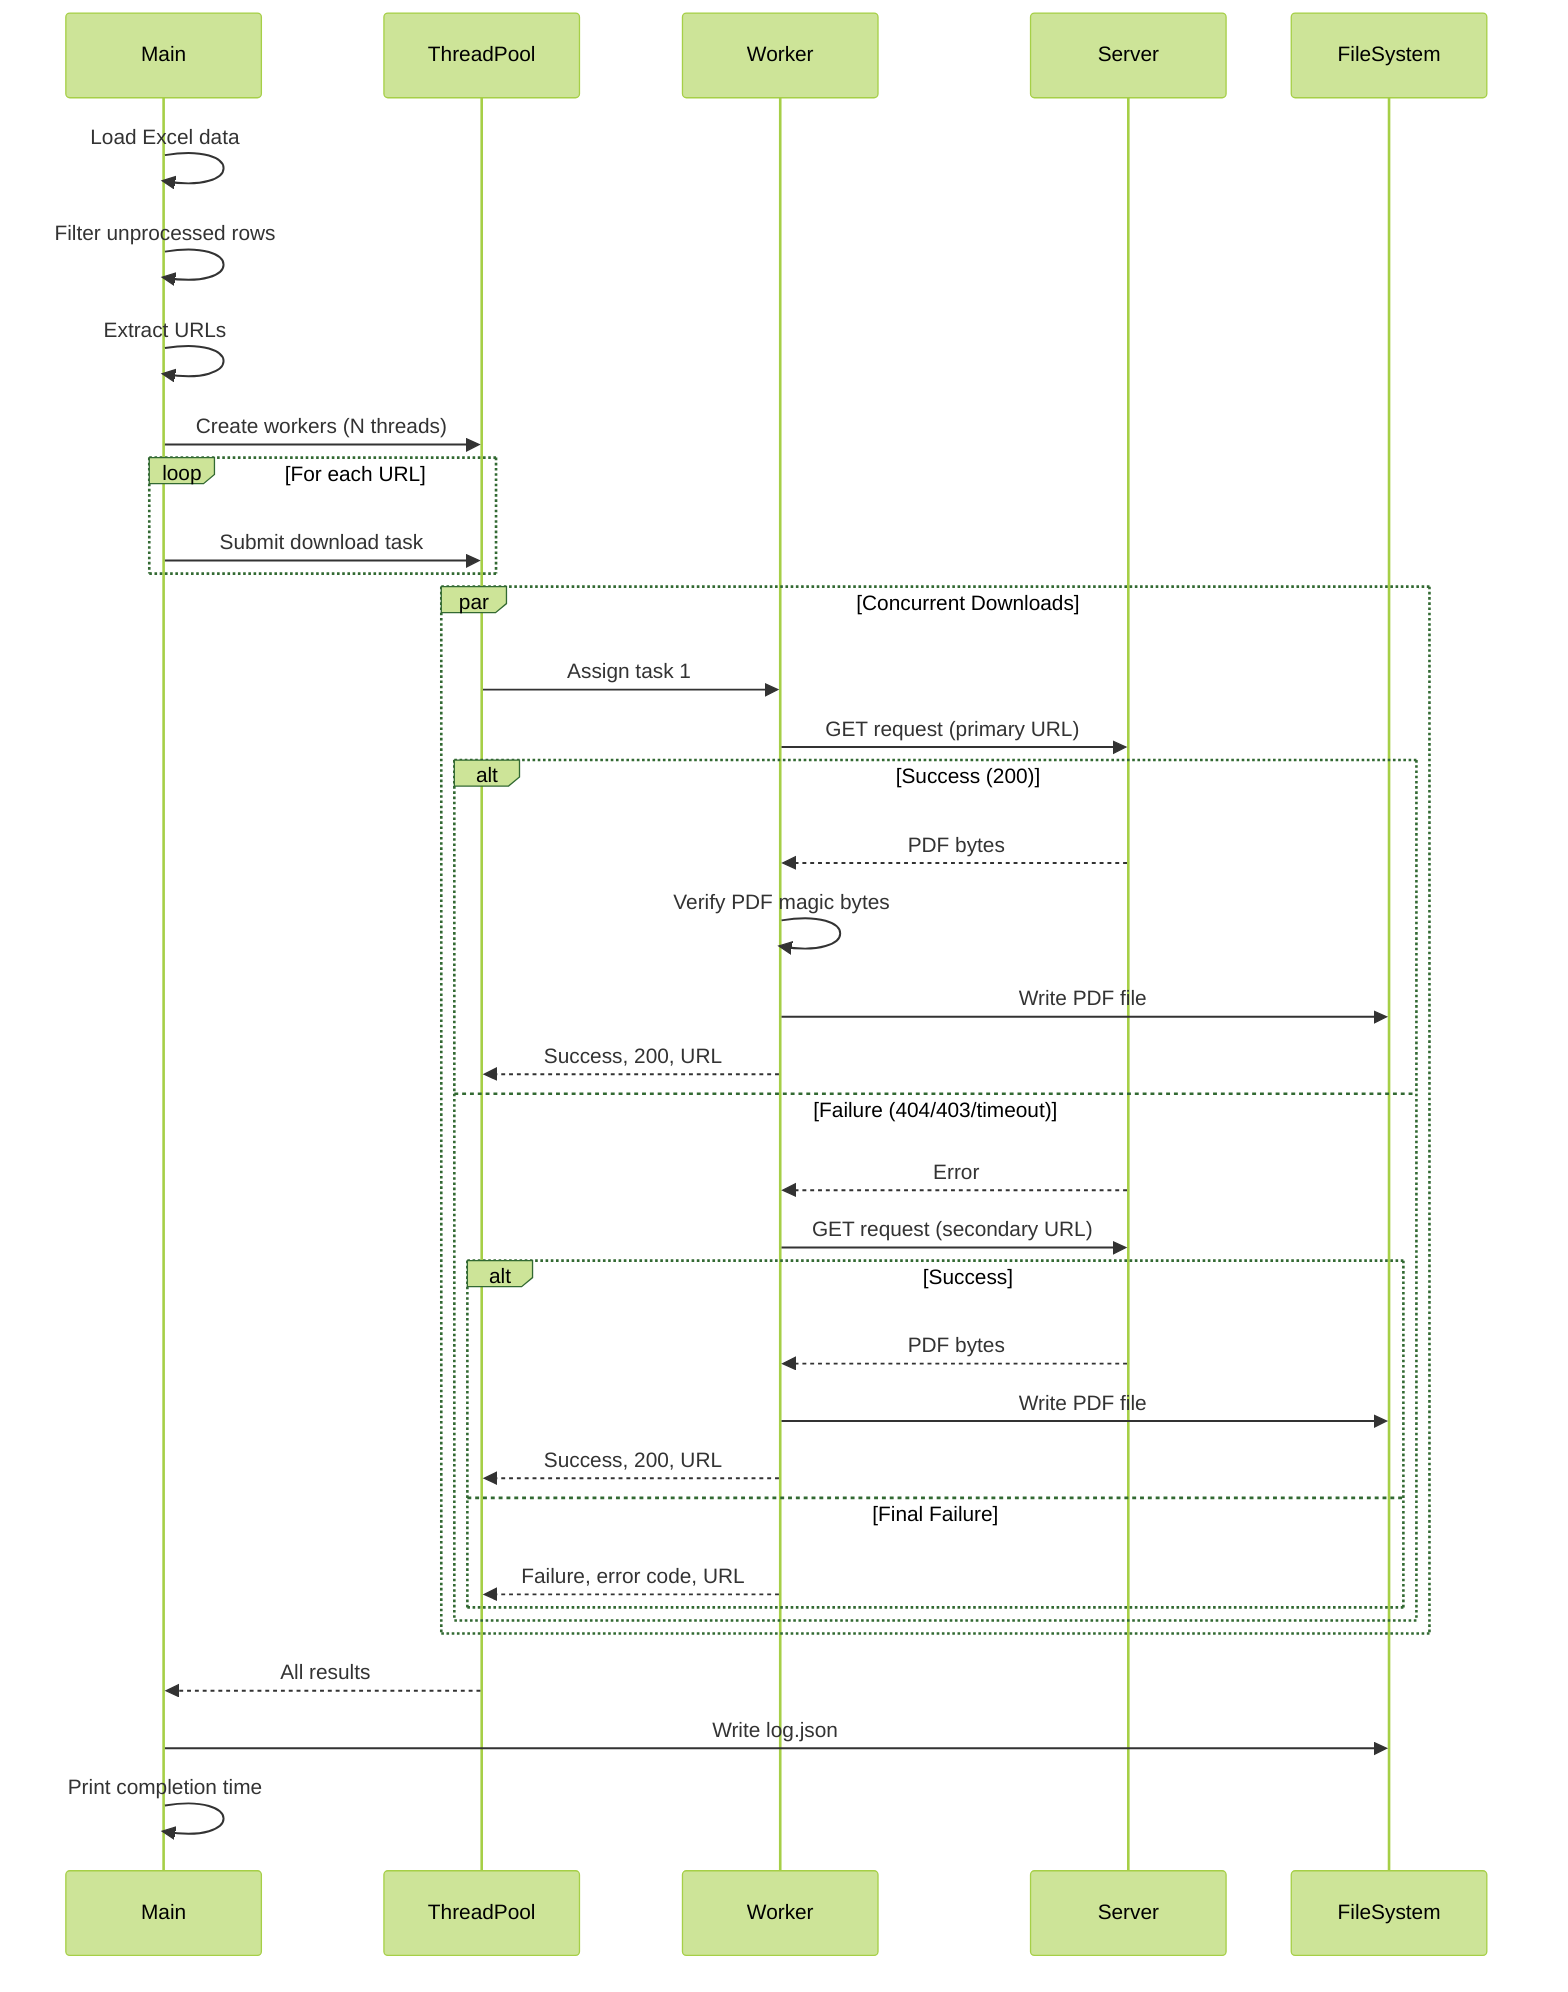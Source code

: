 ---
config:
  theme: 'forest'
---
sequenceDiagram
    participant Main
    participant ThreadPool
    participant Worker
    participant Server
    participant FileSystem

    Main->>Main: Load Excel data
    Main->>Main: Filter unprocessed rows
    Main->>Main: Extract URLs
    
    Main->>ThreadPool: Create workers (N threads)
    
    loop For each URL
        Main->>ThreadPool: Submit download task
    end
    
    par Concurrent Downloads
        ThreadPool->>Worker: Assign task 1
        Worker->>Server: GET request (primary URL)
        alt Success (200)
            Server-->>Worker: PDF bytes
            Worker->>Worker: Verify PDF magic bytes
            Worker->>FileSystem: Write PDF file
            Worker-->>ThreadPool: Success, 200, URL
        else Failure (404/403/timeout)
            Server-->>Worker: Error
            Worker->>Server: GET request (secondary URL)
            alt Success
                Server-->>Worker: PDF bytes
                Worker->>FileSystem: Write PDF file
                Worker-->>ThreadPool: Success, 200, URL
            else Final Failure
                Worker-->>ThreadPool: Failure, error code, URL
            end
        end
    end
    
    ThreadPool-->>Main: All results
    Main->>FileSystem: Write log.json
    Main->>Main: Print completion time